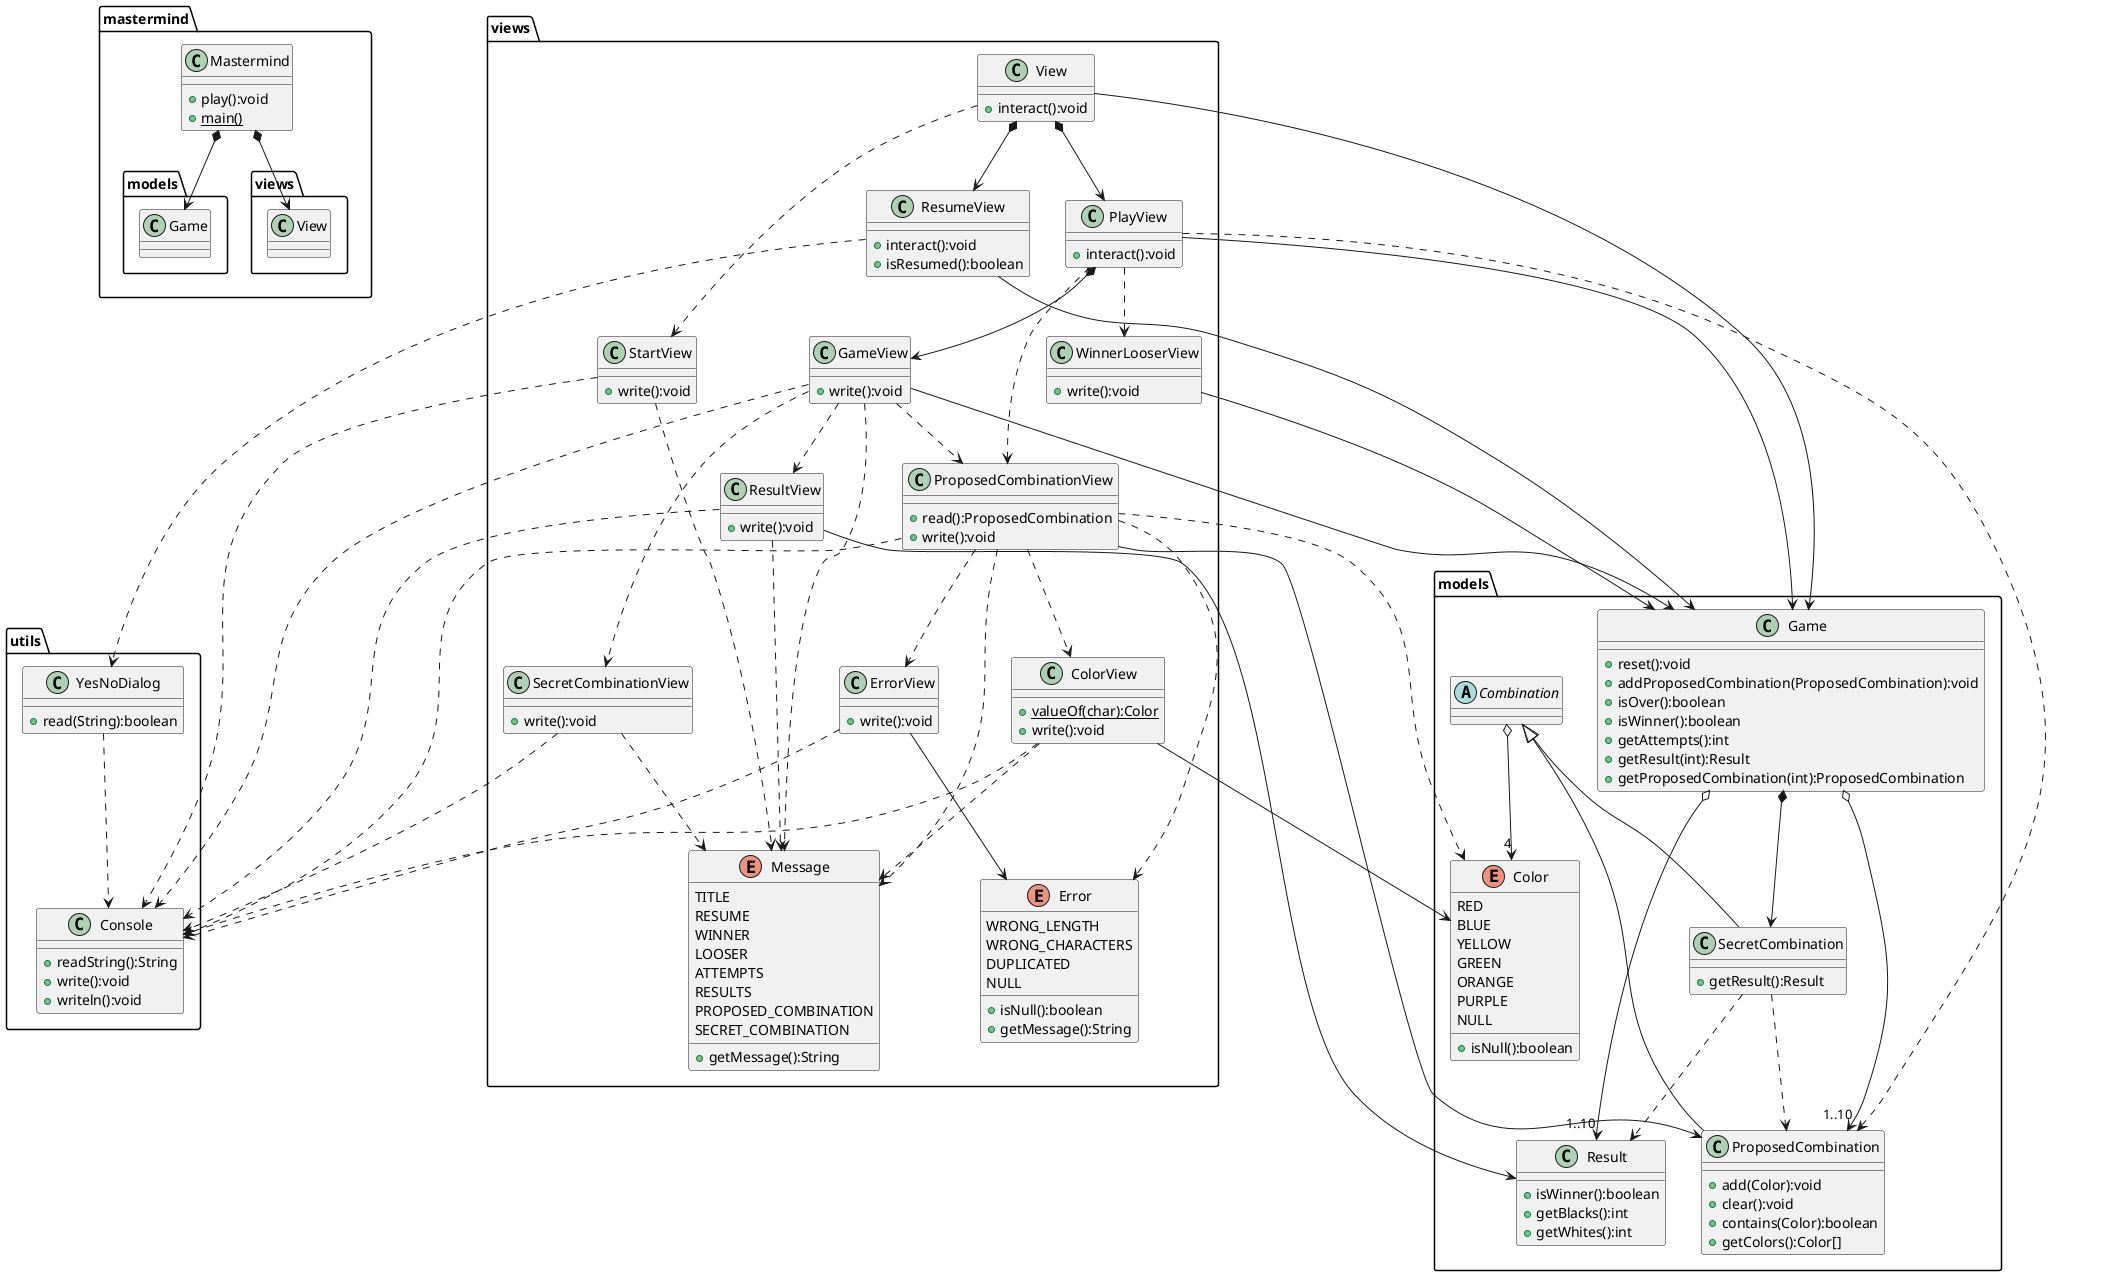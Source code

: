 @startuml mastermind

package mastermind {

    package models {}
    package views {}

    Mastermind  *--> models.Game
    Mastermind *--> views.View

    class Mastermind {
        + play():void
        + {static} main()
    }
}

package utils {

    utils.YesNoDialog ..> Console

    class Console {
        + readString():String
        + write():void
        + writeln():void
    }

    class utils.YesNoDialog {
        + read(String):boolean
    }
}

package models {
    models.Game o--> "1..10" models.Result

    Combination <|-- SecretCombination
    Combination <|-- ProposedCombination

    SecretCombination ..> ProposedCombination
    SecretCombination ..> models.Result

    models.Game *--> SecretCombination
    models.Game o--> "1..10" ProposedCombination

    Combination o--> "4" models.Color

    class models.Game {
        + reset():void
        + addProposedCombination(ProposedCombination):void
        + isOver():boolean
        + isWinner():boolean
        + getAttempts():int
        + getResult(int):Result
        + getProposedCombination(int):ProposedCombination
    }

    class SecretCombination {
        + getResult():Result
    }

    class ProposedCombination {
        + add(Color):void
        + clear():void
        + contains(Color):boolean
        + getColors():Color[]
    }

    abstract class Combination {
    }

    class models.Result {
        + isWinner():boolean
        + getBlacks():int
        + getWhites():int
    }

    enum models.Color {
        RED
        BLUE
        YELLOW 
        GREEN 
        ORANGE 
        PURPLE
        NULL
        + isNull():boolean
    }
}

package views {
    views.View ..> StartView
    views.View *--> PlayView
    views.View *--> ResumeView

    views.View --> models.Game
    PlayView --> models.Game
    ResumeView --> models.Game

    ResumeView ..> utils.YesNoDialog

    PlayView *--> GameView
    PlayView ..> WinnerLooserView
    PlayView ..> ProposedCombinationView
    PlayView ..> ProposedCombination

    WinnerLooserView --> models.Game

    ProposedCombinationView --> ProposedCombination
    ProposedCombinationView ..> ErrorView
    ProposedCombinationView ..> Error
    ProposedCombinationView ..> models.Color
    ProposedCombinationView ..> ColorView

    ColorView --> models.Color

    ErrorView --> Error
    ErrorView ..> Console

    GameView --> models.Game

    GameView ..> SecretCombinationView
    GameView ..> ResultView
    GameView ..> ProposedCombinationView

    ResultView --> models.Result

    StartView ..> Message
    ColorView ..> Message
    SecretCombinationView ..> Message
    ResultView ..> Message
    ProposedCombinationView ..> Message
    GameView ..> Message

    ColorView ..> Console
    ResultView ..> Console
    SecretCombinationView ..> Console
    ProposedCombinationView ..> Console
    StartView ..> Console
    GameView ..> Console

    class views.View {
        + interact():void
    }

    class StartView {
        + write():void
    }

    class ResumeView {
        + interact():void
        + isResumed():boolean
    }

    class PlayView {
        + interact():void
    }

    class WinnerLooserView {
        + write():void
    }

    class GameView {
        + write():void
    }

    class ProposedCombinationView {
        + read():ProposedCombination
        + write():void
    }

    class ColorView {
        + {static} valueOf(char):Color
        + write():void
    }

    class SecretCombinationView {
        + write():void
    }

    class ResultView {
        + write():void
    }

    class ErrorView {
        + write():void
    }

    enum Error {
        WRONG_LENGTH
        WRONG_CHARACTERS
        DUPLICATED
        NULL
        + isNull():boolean
        + getMessage():String
    }

    enum Message {
        TITLE
        RESUME
        WINNER
        LOOSER
        ATTEMPTS
        RESULTS
        PROPOSED_COMBINATION
        SECRET_COMBINATION
        + getMessage():String
    }
}

@enduml
